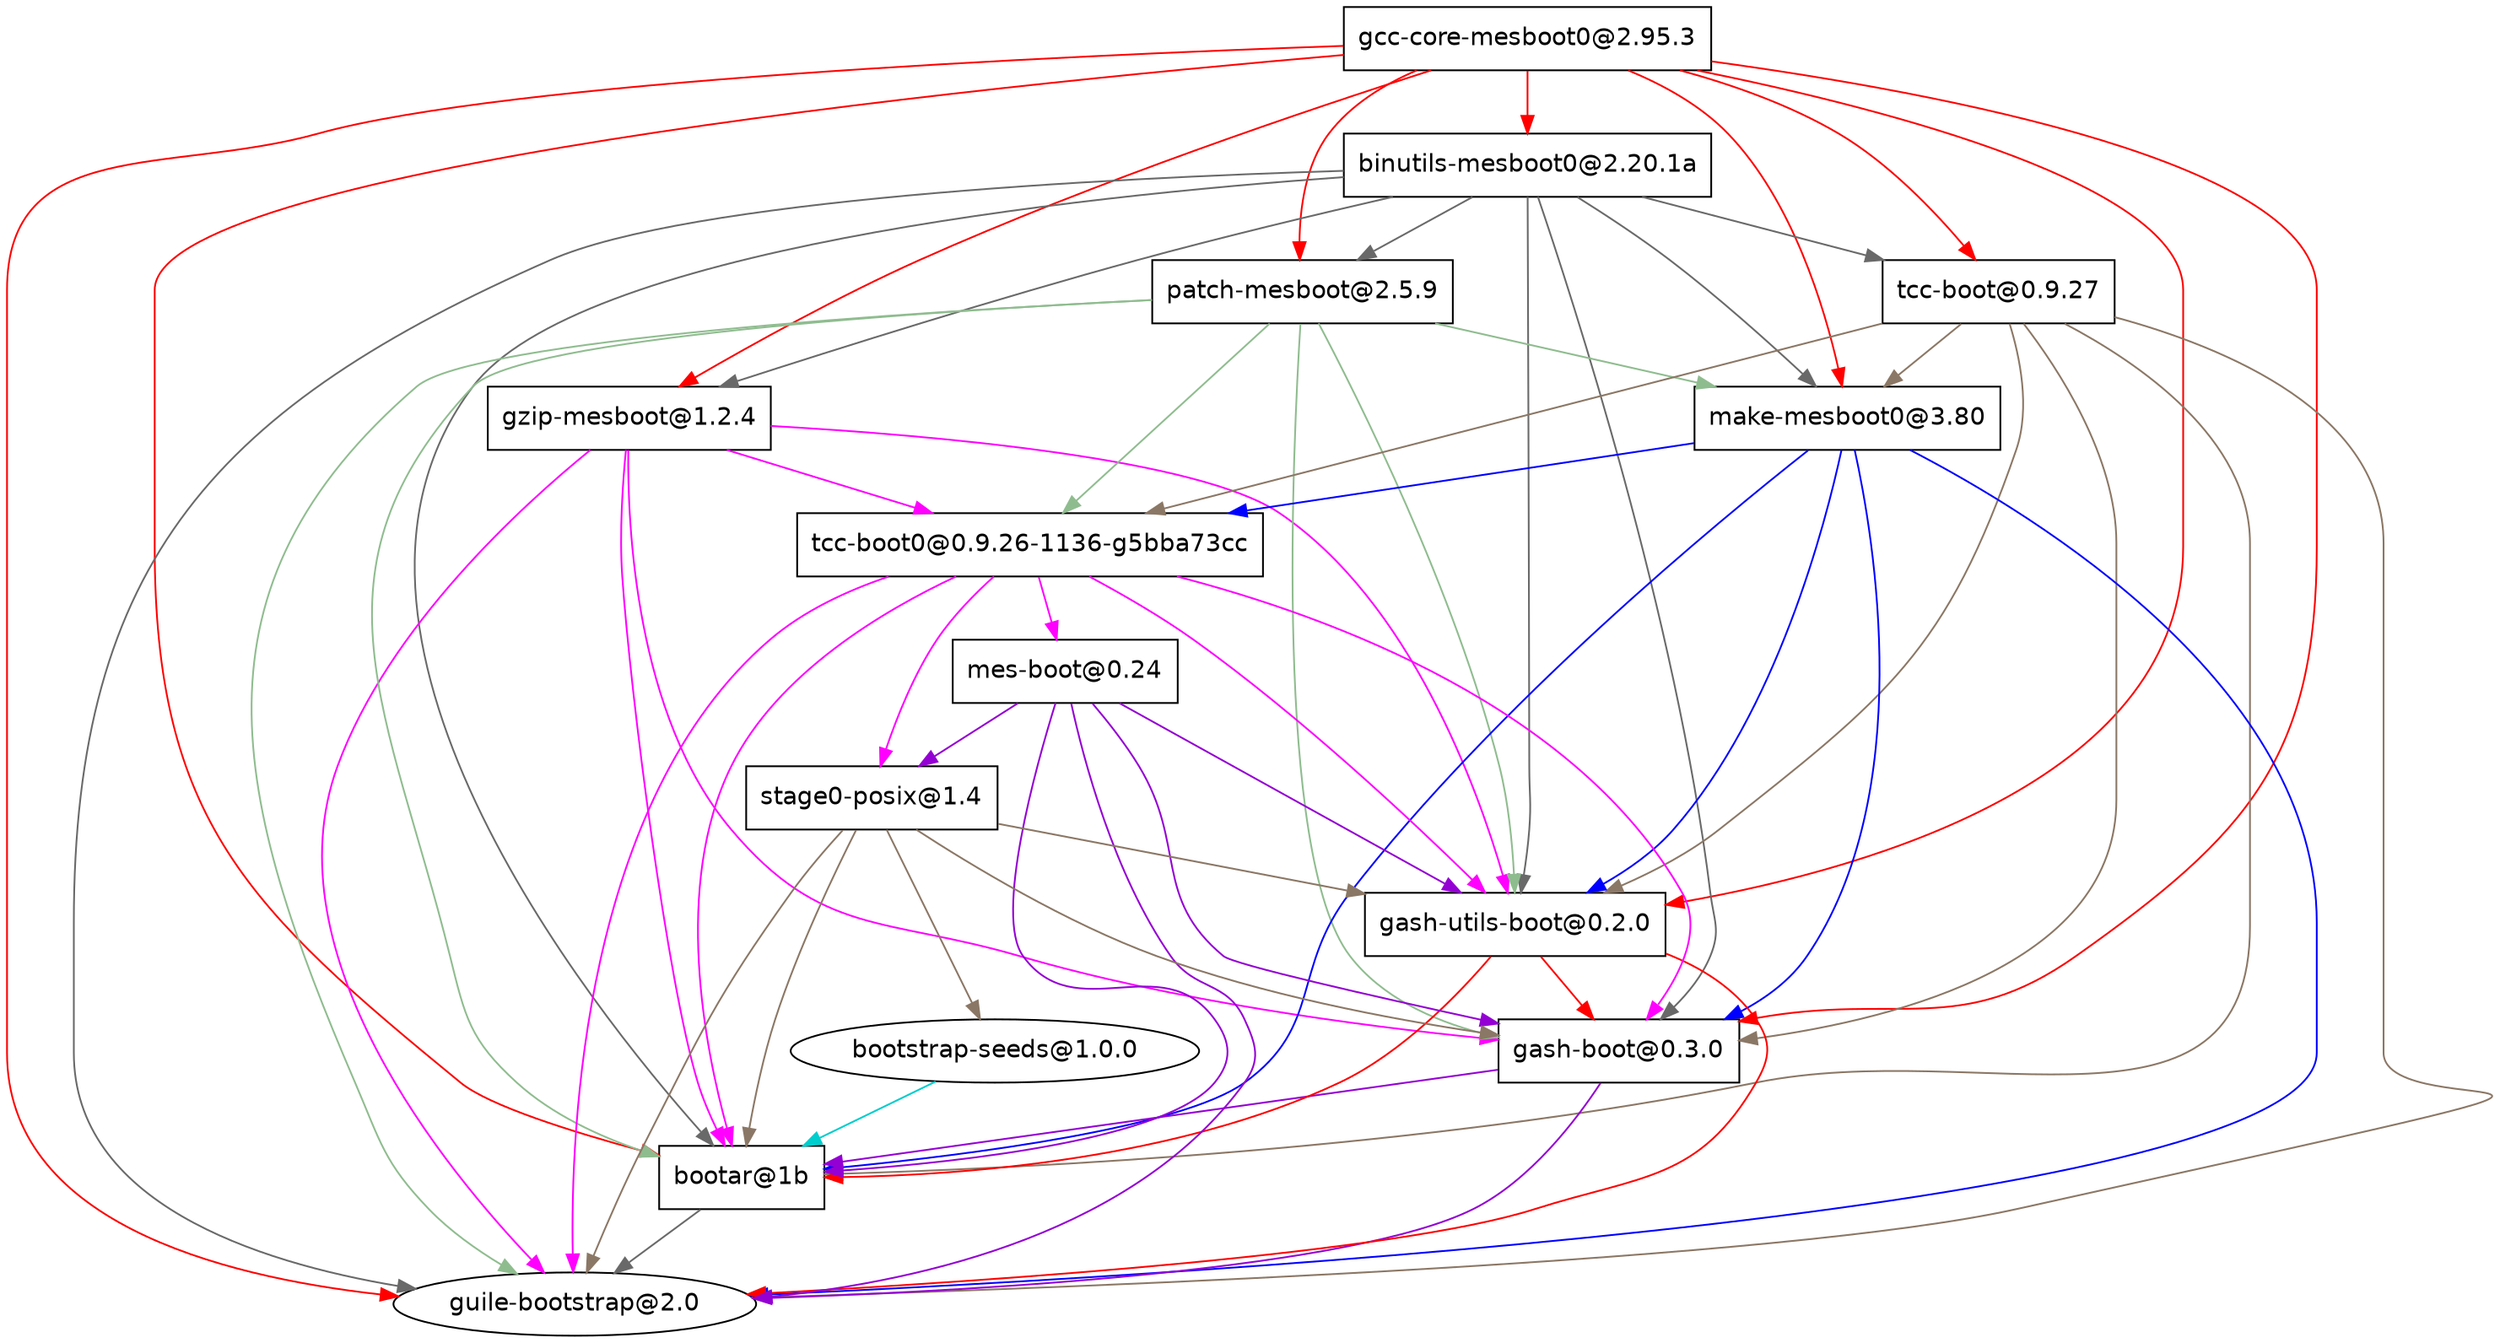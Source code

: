 digraph "Guix package" {
  "139803511371136" [label = "gcc-core-mesboot0@2.95.3", shape = box, fontname = "dejavu sans"];
  "139803511371136" -> "139803511371312" [color = red];
  "139803511371136" -> "139803511372016" [color = red];
  "139803511371136" -> "139803511371488" [color = red];
  "139803511371136" -> "139803511371664" [color = red];
  "139803511371136" -> "139803511371840" [color = red];
  "139803511371136" -> "139803507105792" [color = red];
  "139803511371136" -> "139803511373600" [color = red];
  "139803511371136" -> "139803507105968" [color = red];
  "139803511371136" -> "139803749199472" [color = red];
  "139803511371312" [label = "binutils-mesboot0@2.20.1a", shape = box, fontname = "dejavu sans"];
  "139803511371312" -> "139803511372016" [color = dimgrey];
  "139803511371312" -> "139803511371488" [color = dimgrey];
  "139803511371312" -> "139803511371664" [color = dimgrey];
  "139803511371312" -> "139803511371840" [color = dimgrey];
  "139803511371312" -> "139803507105792" [color = dimgrey];
  "139803511371312" -> "139803511373600" [color = dimgrey];
  "139803511371312" -> "139803507105968" [color = dimgrey];
  "139803511371312" -> "139803749199472" [color = dimgrey];
  "139803511372016" [label = "gzip-mesboot@1.2.4", shape = box, fontname = "dejavu sans"];
  "139803511372016" -> "139803511372192" [color = magenta];
  "139803511372016" -> "139803507105792" [color = magenta];
  "139803511372016" -> "139803511373600" [color = magenta];
  "139803511372016" -> "139803507105968" [color = magenta];
  "139803511372016" -> "139803749199472" [color = magenta];
  "139803511372192" [label = "tcc-boot0@0.9.26-1136-g5bba73cc", shape = box, fontname = "dejavu sans"];
  "139803511372192" -> "139803511372368" [color = magenta];
  "139803511372192" -> "139803511372544" [color = magenta];
  "139803511372192" -> "139803507105792" [color = magenta];
  "139803511372192" -> "139803511373600" [color = magenta];
  "139803511372192" -> "139803507105968" [color = magenta];
  "139803511372192" -> "139803749199472" [color = magenta];
  "139803511372368" [label = "mes-boot@0.24", shape = box, fontname = "dejavu sans"];
  "139803511372368" -> "139803511372544" [color = darkviolet];
  "139803511372368" -> "139803507105792" [color = darkviolet];
  "139803511372368" -> "139803511373600" [color = darkviolet];
  "139803511372368" -> "139803507105968" [color = darkviolet];
  "139803511372368" -> "139803749199472" [color = darkviolet];
  "139803511372544" [label = "stage0-posix@1.4", shape = box, fontname = "dejavu sans"];
  "139803511372544" -> "139803511373072" [color = peachpuff4];
  "139803511372544" -> "139803507105792" [color = peachpuff4];
  "139803511372544" -> "139803511373600" [color = peachpuff4];
  "139803511372544" -> "139803507105968" [color = peachpuff4];
  "139803511372544" -> "139803749199472" [color = peachpuff4];
  "139803511373072" [label = "bootstrap-seeds@1.0.0", shape = ellipse, fontname = "dejavu sans"];
  "139803511373072" -> "139803507105968" [color = cyan3];
  "139803507105968" [label = "bootar@1b", shape = box, fontname = "dejavu sans"];
  "139803507105968" -> "139803749199472" [color = dimgrey];
  "139803749199472" [label = "guile-bootstrap@2.0", shape = ellipse, fontname = "dejavu sans"];
  "139803507105792" [label = "gash-boot@0.3.0", shape = box, fontname = "dejavu sans"];
  "139803507105792" -> "139803507105968" [color = darkviolet];
  "139803507105792" -> "139803749199472" [color = darkviolet];
  "139803511373600" [label = "gash-utils-boot@0.2.0", shape = box, fontname = "dejavu sans"];
  "139803511373600" -> "139803507105968" [color = red];
  "139803511373600" -> "139803507105792" [color = red];
  "139803511373600" -> "139803749199472" [color = red];
  "139803511371488" [label = "patch-mesboot@2.5.9", shape = box, fontname = "dejavu sans"];
  "139803511371488" -> "139803511371840" [color = darkseagreen];
  "139803511371488" -> "139803511372192" [color = darkseagreen];
  "139803511371488" -> "139803507105792" [color = darkseagreen];
  "139803511371488" -> "139803511373600" [color = darkseagreen];
  "139803511371488" -> "139803507105968" [color = darkseagreen];
  "139803511371488" -> "139803749199472" [color = darkseagreen];
  "139803511371840" [label = "make-mesboot0@3.80", shape = box, fontname = "dejavu sans"];
  "139803511371840" -> "139803511372192" [color = blue];
  "139803511371840" -> "139803507105792" [color = blue];
  "139803511371840" -> "139803511373600" [color = blue];
  "139803511371840" -> "139803507105968" [color = blue];
  "139803511371840" -> "139803749199472" [color = blue];
  "139803511371664" [label = "tcc-boot@0.9.27", shape = box, fontname = "dejavu sans"];
  "139803511371664" -> "139803511371840" [color = peachpuff4];
  "139803511371664" -> "139803511372192" [color = peachpuff4];
  "139803511371664" -> "139803507105792" [color = peachpuff4];
  "139803511371664" -> "139803511373600" [color = peachpuff4];
  "139803511371664" -> "139803507105968" [color = peachpuff4];
  "139803511371664" -> "139803749199472" [color = peachpuff4];

}

